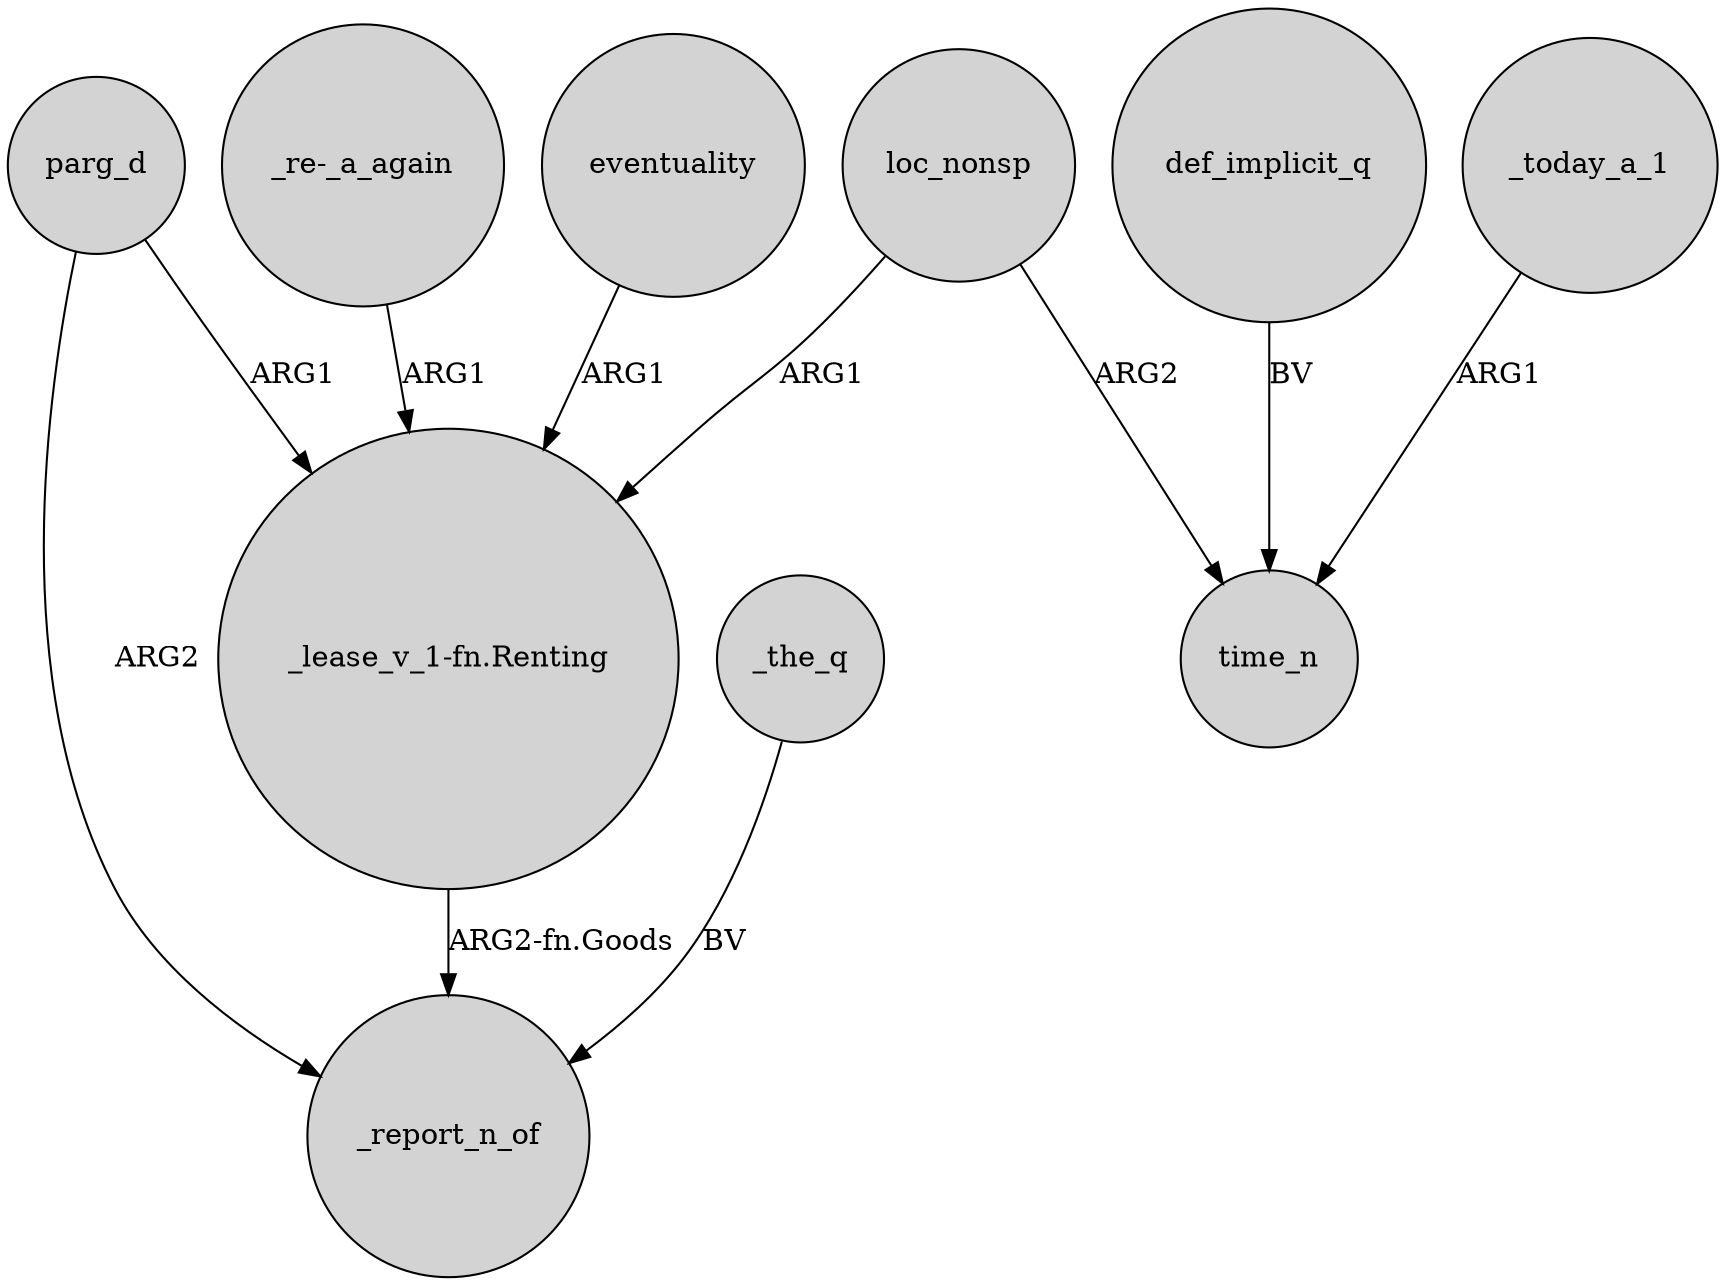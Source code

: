 digraph {
	node [shape=circle style=filled]
	parg_d -> "_lease_v_1-fn.Renting" [label=ARG1]
	_today_a_1 -> time_n [label=ARG1]
	loc_nonsp -> "_lease_v_1-fn.Renting" [label=ARG1]
	loc_nonsp -> time_n [label=ARG2]
	"_lease_v_1-fn.Renting" -> _report_n_of [label="ARG2-fn.Goods"]
	"_re-_a_again" -> "_lease_v_1-fn.Renting" [label=ARG1]
	eventuality -> "_lease_v_1-fn.Renting" [label=ARG1]
	def_implicit_q -> time_n [label=BV]
	parg_d -> _report_n_of [label=ARG2]
	_the_q -> _report_n_of [label=BV]
}
